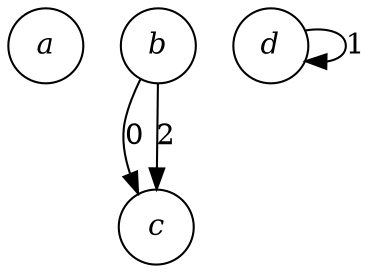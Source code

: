 digraph "Isolated first vertex" {
  node [shape=circle fontname="Times-Italic"]
  a b c d
  b -> c [label=0]
  d -> d [label=1]
  b -> c [label=2]
}
